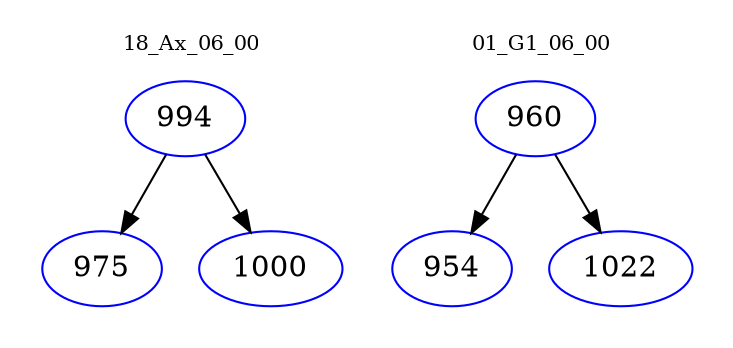 digraph{
subgraph cluster_0 {
color = white
label = "18_Ax_06_00";
fontsize=10;
T0_994 [label="994", color="blue"]
T0_994 -> T0_975 [color="black"]
T0_975 [label="975", color="blue"]
T0_994 -> T0_1000 [color="black"]
T0_1000 [label="1000", color="blue"]
}
subgraph cluster_1 {
color = white
label = "01_G1_06_00";
fontsize=10;
T1_960 [label="960", color="blue"]
T1_960 -> T1_954 [color="black"]
T1_954 [label="954", color="blue"]
T1_960 -> T1_1022 [color="black"]
T1_1022 [label="1022", color="blue"]
}
}
